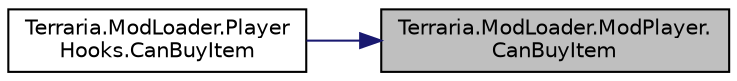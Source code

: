 digraph "Terraria.ModLoader.ModPlayer.CanBuyItem"
{
 // LATEX_PDF_SIZE
  edge [fontname="Helvetica",fontsize="10",labelfontname="Helvetica",labelfontsize="10"];
  node [fontname="Helvetica",fontsize="10",shape=record];
  rankdir="RL";
  Node1 [label="Terraria.ModLoader.ModPlayer.\lCanBuyItem",height=0.2,width=0.4,color="black", fillcolor="grey75", style="filled", fontcolor="black",tooltip="Return false to prevent a transaction. Called before the transaction."];
  Node1 -> Node2 [dir="back",color="midnightblue",fontsize="10",style="solid",fontname="Helvetica"];
  Node2 [label="Terraria.ModLoader.Player\lHooks.CanBuyItem",height=0.2,width=0.4,color="black", fillcolor="white", style="filled",URL="$class_terraria_1_1_mod_loader_1_1_player_hooks.html#aa05fedcc6e03ca4712b36e0e51e45b0d",tooltip=" "];
}
